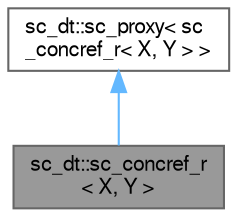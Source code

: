 digraph "sc_dt::sc_concref_r&lt; X, Y &gt;"
{
 // LATEX_PDF_SIZE
  bgcolor="transparent";
  edge [fontname=FreeSans,fontsize=10,labelfontname=FreeSans,labelfontsize=10];
  node [fontname=FreeSans,fontsize=10,shape=box,height=0.2,width=0.4];
  Node1 [id="Node000001",label="sc_dt::sc_concref_r\l\< X, Y \>",height=0.2,width=0.4,color="gray40", fillcolor="grey60", style="filled", fontcolor="black",tooltip=" "];
  Node2 -> Node1 [id="edge1_Node000001_Node000002",dir="back",color="steelblue1",style="solid",tooltip=" "];
  Node2 [id="Node000002",label="sc_dt::sc_proxy\< sc\l_concref_r\< X, Y \> \>",height=0.2,width=0.4,color="gray40", fillcolor="white", style="filled",URL="$a01625.html",tooltip=" "];
}
